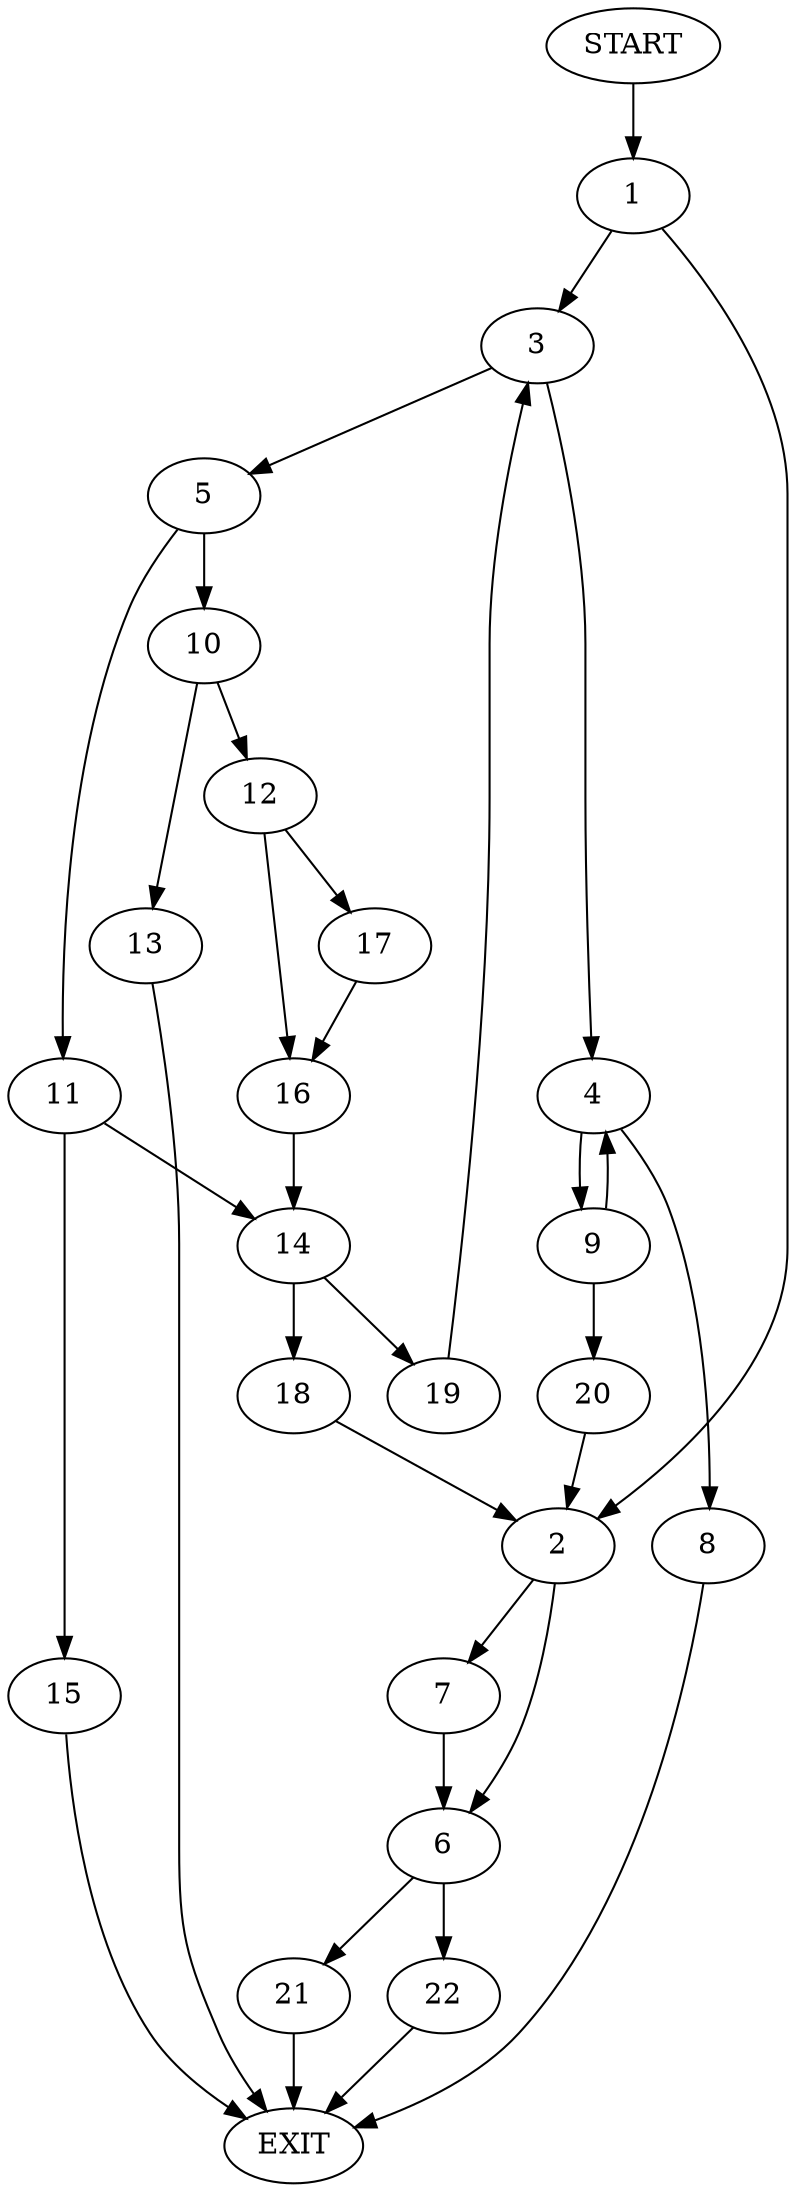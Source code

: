 digraph {
0 [label="START"]
23 [label="EXIT"]
0 -> 1
1 -> 2
1 -> 3
3 -> 4
3 -> 5
2 -> 6
2 -> 7
4 -> 8
4 -> 9
5 -> 10
5 -> 11
10 -> 12
10 -> 13
11 -> 14
11 -> 15
13 -> 23
12 -> 16
12 -> 17
17 -> 16
16 -> 14
14 -> 18
14 -> 19
15 -> 23
18 -> 2
19 -> 3
8 -> 23
9 -> 4
9 -> 20
20 -> 2
6 -> 21
6 -> 22
7 -> 6
22 -> 23
21 -> 23
}
